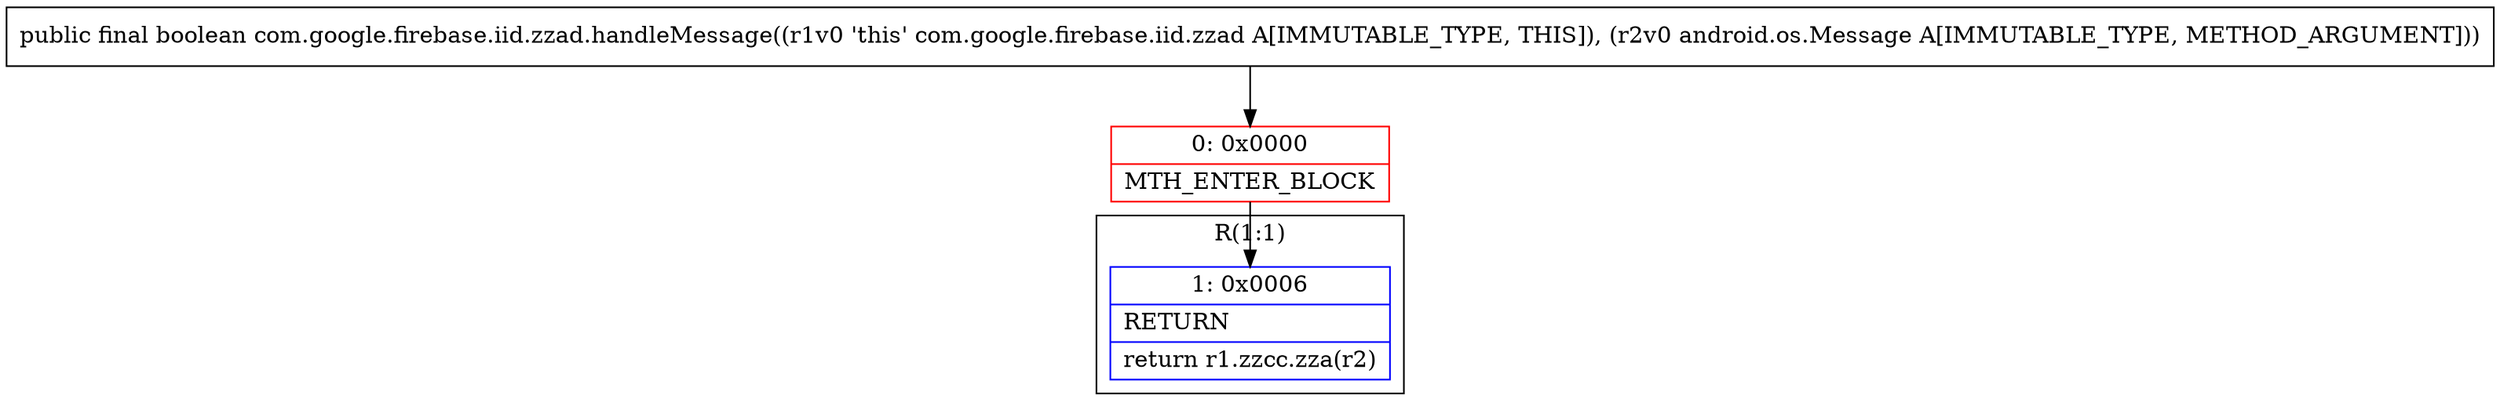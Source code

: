 digraph "CFG forcom.google.firebase.iid.zzad.handleMessage(Landroid\/os\/Message;)Z" {
subgraph cluster_Region_275956464 {
label = "R(1:1)";
node [shape=record,color=blue];
Node_1 [shape=record,label="{1\:\ 0x0006|RETURN\l|return r1.zzcc.zza(r2)\l}"];
}
Node_0 [shape=record,color=red,label="{0\:\ 0x0000|MTH_ENTER_BLOCK\l}"];
MethodNode[shape=record,label="{public final boolean com.google.firebase.iid.zzad.handleMessage((r1v0 'this' com.google.firebase.iid.zzad A[IMMUTABLE_TYPE, THIS]), (r2v0 android.os.Message A[IMMUTABLE_TYPE, METHOD_ARGUMENT])) }"];
MethodNode -> Node_0;
Node_0 -> Node_1;
}

